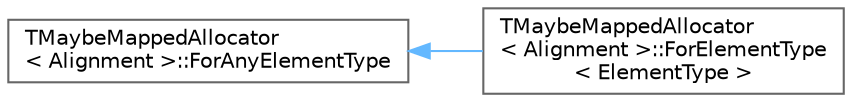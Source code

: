 digraph "Graphical Class Hierarchy"
{
 // INTERACTIVE_SVG=YES
 // LATEX_PDF_SIZE
  bgcolor="transparent";
  edge [fontname=Helvetica,fontsize=10,labelfontname=Helvetica,labelfontsize=10];
  node [fontname=Helvetica,fontsize=10,shape=box,height=0.2,width=0.4];
  rankdir="LR";
  Node0 [id="Node000000",label="TMaybeMappedAllocator\l\< Alignment \>::ForAnyElementType",height=0.2,width=0.4,color="grey40", fillcolor="white", style="filled",URL="$d9/d4f/classTMaybeMappedAllocator_1_1ForAnyElementType.html",tooltip=" "];
  Node0 -> Node1 [id="edge8273_Node000000_Node000001",dir="back",color="steelblue1",style="solid",tooltip=" "];
  Node1 [id="Node000001",label="TMaybeMappedAllocator\l\< Alignment \>::ForElementType\l\< ElementType \>",height=0.2,width=0.4,color="grey40", fillcolor="white", style="filled",URL="$d2/d9c/classTMaybeMappedAllocator_1_1ForElementType.html",tooltip=" "];
}
